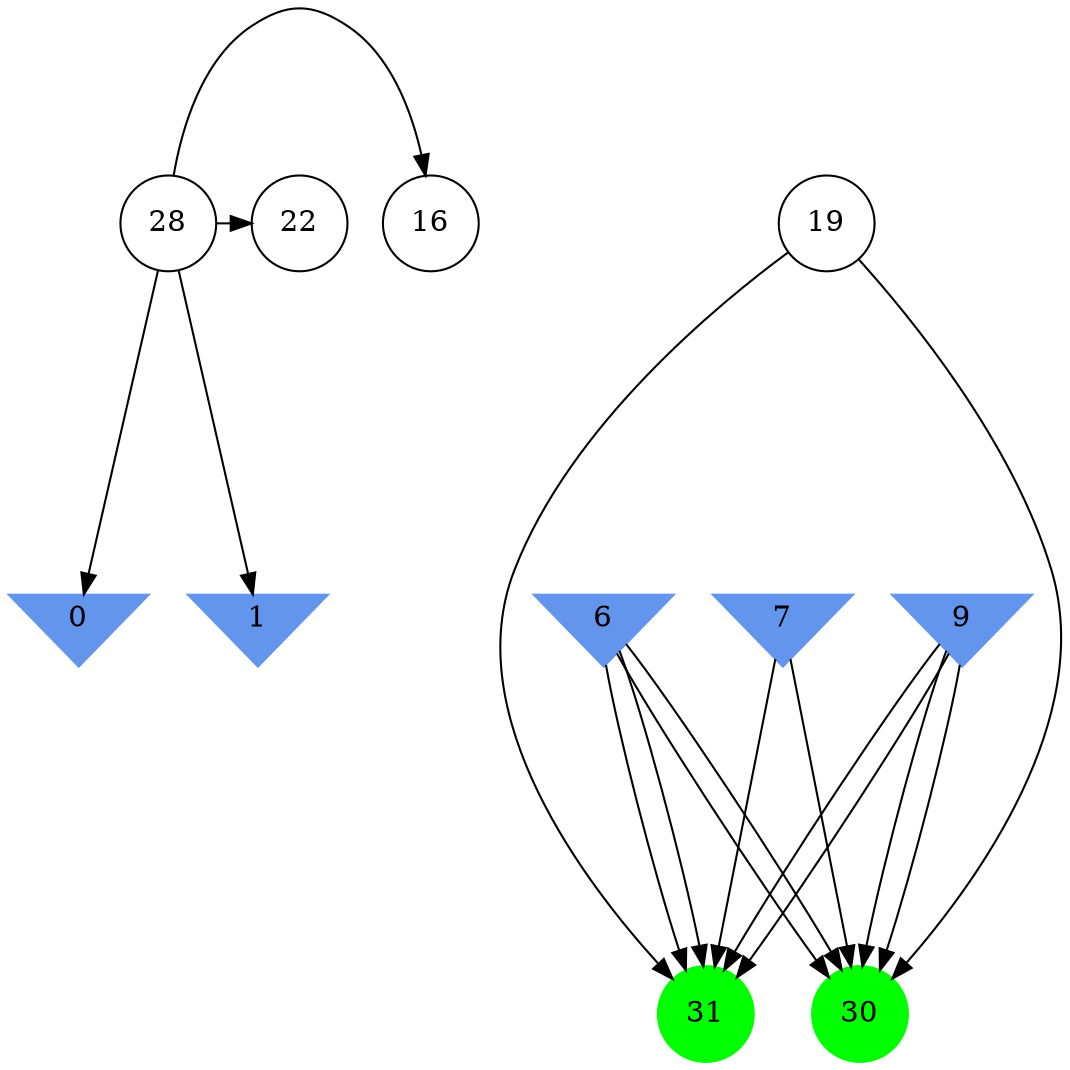 digraph brain {
	ranksep=2.0;
	0 [shape=invtriangle,style=filled,color=cornflowerblue];
	1 [shape=invtriangle,style=filled,color=cornflowerblue];
	6 [shape=invtriangle,style=filled,color=cornflowerblue];
	7 [shape=invtriangle,style=filled,color=cornflowerblue];
	9 [shape=invtriangle,style=filled,color=cornflowerblue];
	16 [shape=circle,color=black];
	19 [shape=circle,color=black];
	22 [shape=circle,color=black];
	28 [shape=circle,color=black];
	30 [shape=circle,style=filled,color=green];
	31 [shape=circle,style=filled,color=green];
	6	->	31;
	6	->	30;
	9	->	31;
	9	->	30;
	19	->	31;
	19	->	30;
	28	->	0;
	28	->	1;
	28	->	22;
	28	->	16;
	6	->	31;
	6	->	30;
	9	->	31;
	9	->	30;
	7	->	31;
	7	->	30;
	{ rank=same; 0; 1; 6; 7; 9; }
	{ rank=same; 16; 19; 22; 28; }
	{ rank=same; 30; 31; }
}
